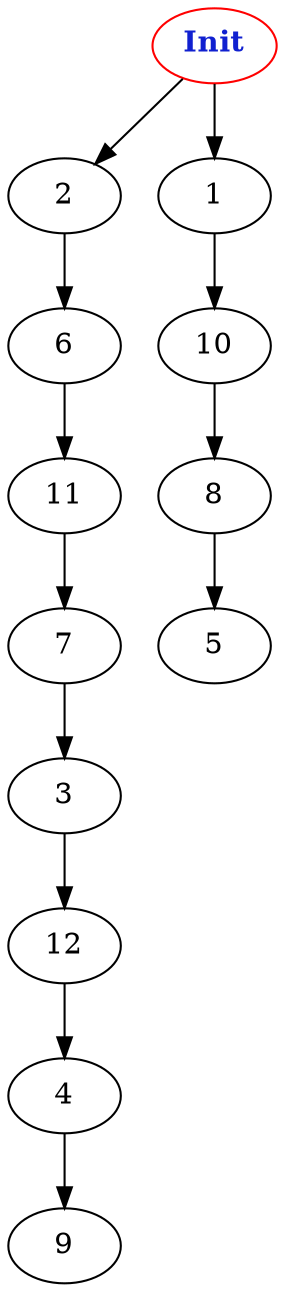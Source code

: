digraph "Net Graph with 13 nodes" {
edge ["class"="link-class"]
"0" ["color"="red","label"=<<b>Init</b>>,"fontcolor"="#1020d0"]
"0" -> "2" ["weight"="1.0"]
"0" -> "1" ["weight"="9.0"]
"2" -> "6" ["weight"="4.0"]
"1" -> "10" ["weight"="5.0"]
"10" -> "8" ["weight"="4.0"]
"8" -> "5" ["weight"="4.0"]
"6" -> "11" ["weight"="9.0"]
"11" -> "7" ["weight"="4.0"]
"12" -> "4" ["weight"="7.0"]
"4" -> "9" ["weight"="7.0"]
"7" -> "3" ["weight"="3.0"]
"3" -> "12" ["weight"="5.0"]
}